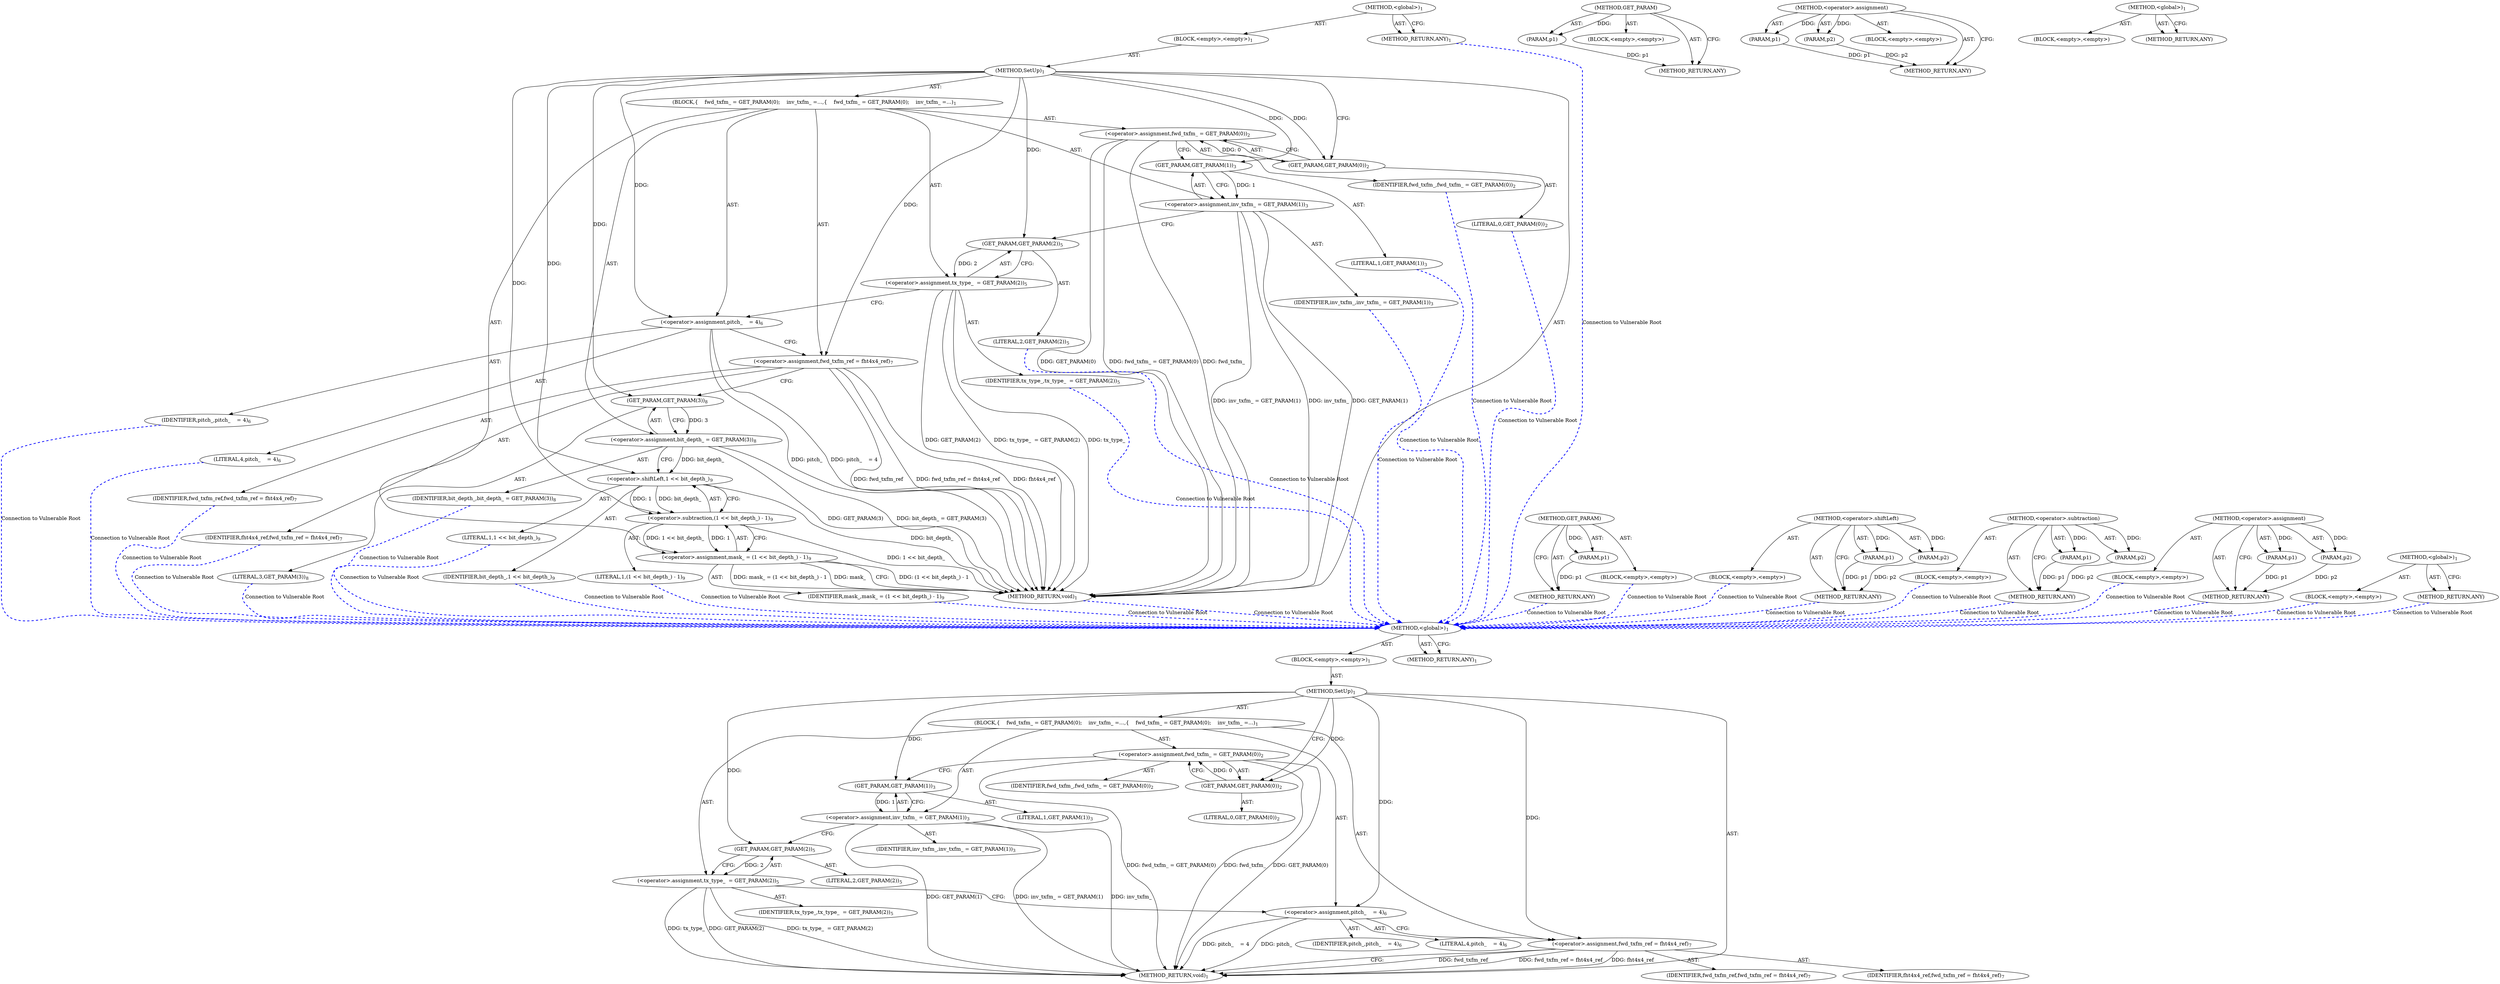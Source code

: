 digraph "&lt;global&gt;" {
vulnerable_6 [label=<(METHOD,&lt;global&gt;)<SUB>1</SUB>>];
vulnerable_7 [label=<(BLOCK,&lt;empty&gt;,&lt;empty&gt;)<SUB>1</SUB>>];
vulnerable_8 [label=<(METHOD,SetUp)<SUB>1</SUB>>];
vulnerable_9 [label=<(BLOCK,{
    fwd_txfm_ = GET_PARAM(0);
    inv_txfm_ =...,{
    fwd_txfm_ = GET_PARAM(0);
    inv_txfm_ =...)<SUB>1</SUB>>];
vulnerable_10 [label=<(&lt;operator&gt;.assignment,fwd_txfm_ = GET_PARAM(0))<SUB>2</SUB>>];
vulnerable_11 [label=<(IDENTIFIER,fwd_txfm_,fwd_txfm_ = GET_PARAM(0))<SUB>2</SUB>>];
vulnerable_12 [label=<(GET_PARAM,GET_PARAM(0))<SUB>2</SUB>>];
vulnerable_13 [label=<(LITERAL,0,GET_PARAM(0))<SUB>2</SUB>>];
vulnerable_14 [label=<(&lt;operator&gt;.assignment,inv_txfm_ = GET_PARAM(1))<SUB>3</SUB>>];
vulnerable_15 [label=<(IDENTIFIER,inv_txfm_,inv_txfm_ = GET_PARAM(1))<SUB>3</SUB>>];
vulnerable_16 [label=<(GET_PARAM,GET_PARAM(1))<SUB>3</SUB>>];
vulnerable_17 [label=<(LITERAL,1,GET_PARAM(1))<SUB>3</SUB>>];
vulnerable_18 [label=<(&lt;operator&gt;.assignment,tx_type_  = GET_PARAM(2))<SUB>5</SUB>>];
vulnerable_19 [label=<(IDENTIFIER,tx_type_,tx_type_  = GET_PARAM(2))<SUB>5</SUB>>];
vulnerable_20 [label=<(GET_PARAM,GET_PARAM(2))<SUB>5</SUB>>];
vulnerable_21 [label=<(LITERAL,2,GET_PARAM(2))<SUB>5</SUB>>];
vulnerable_22 [label=<(&lt;operator&gt;.assignment,pitch_    = 4)<SUB>6</SUB>>];
vulnerable_23 [label=<(IDENTIFIER,pitch_,pitch_    = 4)<SUB>6</SUB>>];
vulnerable_24 [label=<(LITERAL,4,pitch_    = 4)<SUB>6</SUB>>];
vulnerable_25 [label=<(&lt;operator&gt;.assignment,fwd_txfm_ref = fht4x4_ref)<SUB>7</SUB>>];
vulnerable_26 [label=<(IDENTIFIER,fwd_txfm_ref,fwd_txfm_ref = fht4x4_ref)<SUB>7</SUB>>];
vulnerable_27 [label=<(IDENTIFIER,fht4x4_ref,fwd_txfm_ref = fht4x4_ref)<SUB>7</SUB>>];
vulnerable_28 [label=<(METHOD_RETURN,void)<SUB>1</SUB>>];
vulnerable_30 [label=<(METHOD_RETURN,ANY)<SUB>1</SUB>>];
vulnerable_50 [label=<(METHOD,GET_PARAM)>];
vulnerable_51 [label=<(PARAM,p1)>];
vulnerable_52 [label=<(BLOCK,&lt;empty&gt;,&lt;empty&gt;)>];
vulnerable_53 [label=<(METHOD_RETURN,ANY)>];
vulnerable_45 [label=<(METHOD,&lt;operator&gt;.assignment)>];
vulnerable_46 [label=<(PARAM,p1)>];
vulnerable_47 [label=<(PARAM,p2)>];
vulnerable_48 [label=<(BLOCK,&lt;empty&gt;,&lt;empty&gt;)>];
vulnerable_49 [label=<(METHOD_RETURN,ANY)>];
vulnerable_39 [label=<(METHOD,&lt;global&gt;)<SUB>1</SUB>>];
vulnerable_40 [label=<(BLOCK,&lt;empty&gt;,&lt;empty&gt;)>];
vulnerable_41 [label=<(METHOD_RETURN,ANY)>];
fixed_6 [label=<(METHOD,&lt;global&gt;)<SUB>1</SUB>>];
fixed_7 [label=<(BLOCK,&lt;empty&gt;,&lt;empty&gt;)<SUB>1</SUB>>];
fixed_8 [label=<(METHOD,SetUp)<SUB>1</SUB>>];
fixed_9 [label=<(BLOCK,{
    fwd_txfm_ = GET_PARAM(0);
    inv_txfm_ =...,{
    fwd_txfm_ = GET_PARAM(0);
    inv_txfm_ =...)<SUB>1</SUB>>];
fixed_10 [label=<(&lt;operator&gt;.assignment,fwd_txfm_ = GET_PARAM(0))<SUB>2</SUB>>];
fixed_11 [label=<(IDENTIFIER,fwd_txfm_,fwd_txfm_ = GET_PARAM(0))<SUB>2</SUB>>];
fixed_12 [label=<(GET_PARAM,GET_PARAM(0))<SUB>2</SUB>>];
fixed_13 [label=<(LITERAL,0,GET_PARAM(0))<SUB>2</SUB>>];
fixed_14 [label=<(&lt;operator&gt;.assignment,inv_txfm_ = GET_PARAM(1))<SUB>3</SUB>>];
fixed_15 [label=<(IDENTIFIER,inv_txfm_,inv_txfm_ = GET_PARAM(1))<SUB>3</SUB>>];
fixed_16 [label=<(GET_PARAM,GET_PARAM(1))<SUB>3</SUB>>];
fixed_17 [label=<(LITERAL,1,GET_PARAM(1))<SUB>3</SUB>>];
fixed_18 [label=<(&lt;operator&gt;.assignment,tx_type_  = GET_PARAM(2))<SUB>5</SUB>>];
fixed_19 [label=<(IDENTIFIER,tx_type_,tx_type_  = GET_PARAM(2))<SUB>5</SUB>>];
fixed_20 [label=<(GET_PARAM,GET_PARAM(2))<SUB>5</SUB>>];
fixed_21 [label=<(LITERAL,2,GET_PARAM(2))<SUB>5</SUB>>];
fixed_22 [label=<(&lt;operator&gt;.assignment,pitch_    = 4)<SUB>6</SUB>>];
fixed_23 [label=<(IDENTIFIER,pitch_,pitch_    = 4)<SUB>6</SUB>>];
fixed_24 [label=<(LITERAL,4,pitch_    = 4)<SUB>6</SUB>>];
fixed_25 [label=<(&lt;operator&gt;.assignment,fwd_txfm_ref = fht4x4_ref)<SUB>7</SUB>>];
fixed_26 [label=<(IDENTIFIER,fwd_txfm_ref,fwd_txfm_ref = fht4x4_ref)<SUB>7</SUB>>];
fixed_27 [label=<(IDENTIFIER,fht4x4_ref,fwd_txfm_ref = fht4x4_ref)<SUB>7</SUB>>];
fixed_28 [label=<(&lt;operator&gt;.assignment,bit_depth_ = GET_PARAM(3))<SUB>8</SUB>>];
fixed_29 [label=<(IDENTIFIER,bit_depth_,bit_depth_ = GET_PARAM(3))<SUB>8</SUB>>];
fixed_30 [label=<(GET_PARAM,GET_PARAM(3))<SUB>8</SUB>>];
fixed_31 [label=<(LITERAL,3,GET_PARAM(3))<SUB>8</SUB>>];
fixed_32 [label=<(&lt;operator&gt;.assignment,mask_ = (1 &lt;&lt; bit_depth_) - 1)<SUB>9</SUB>>];
fixed_33 [label=<(IDENTIFIER,mask_,mask_ = (1 &lt;&lt; bit_depth_) - 1)<SUB>9</SUB>>];
fixed_34 [label=<(&lt;operator&gt;.subtraction,(1 &lt;&lt; bit_depth_) - 1)<SUB>9</SUB>>];
fixed_35 [label=<(&lt;operator&gt;.shiftLeft,1 &lt;&lt; bit_depth_)<SUB>9</SUB>>];
fixed_36 [label=<(LITERAL,1,1 &lt;&lt; bit_depth_)<SUB>9</SUB>>];
fixed_37 [label=<(IDENTIFIER,bit_depth_,1 &lt;&lt; bit_depth_)<SUB>9</SUB>>];
fixed_38 [label=<(LITERAL,1,(1 &lt;&lt; bit_depth_) - 1)<SUB>9</SUB>>];
fixed_39 [label=<(METHOD_RETURN,void)<SUB>1</SUB>>];
fixed_41 [label=<(METHOD_RETURN,ANY)<SUB>1</SUB>>];
fixed_61 [label=<(METHOD,GET_PARAM)>];
fixed_62 [label=<(PARAM,p1)>];
fixed_63 [label=<(BLOCK,&lt;empty&gt;,&lt;empty&gt;)>];
fixed_64 [label=<(METHOD_RETURN,ANY)>];
fixed_70 [label=<(METHOD,&lt;operator&gt;.shiftLeft)>];
fixed_71 [label=<(PARAM,p1)>];
fixed_72 [label=<(PARAM,p2)>];
fixed_73 [label=<(BLOCK,&lt;empty&gt;,&lt;empty&gt;)>];
fixed_74 [label=<(METHOD_RETURN,ANY)>];
fixed_65 [label=<(METHOD,&lt;operator&gt;.subtraction)>];
fixed_66 [label=<(PARAM,p1)>];
fixed_67 [label=<(PARAM,p2)>];
fixed_68 [label=<(BLOCK,&lt;empty&gt;,&lt;empty&gt;)>];
fixed_69 [label=<(METHOD_RETURN,ANY)>];
fixed_56 [label=<(METHOD,&lt;operator&gt;.assignment)>];
fixed_57 [label=<(PARAM,p1)>];
fixed_58 [label=<(PARAM,p2)>];
fixed_59 [label=<(BLOCK,&lt;empty&gt;,&lt;empty&gt;)>];
fixed_60 [label=<(METHOD_RETURN,ANY)>];
fixed_50 [label=<(METHOD,&lt;global&gt;)<SUB>1</SUB>>];
fixed_51 [label=<(BLOCK,&lt;empty&gt;,&lt;empty&gt;)>];
fixed_52 [label=<(METHOD_RETURN,ANY)>];
vulnerable_6 -> vulnerable_7  [key=0, label="AST: "];
vulnerable_6 -> vulnerable_30  [key=0, label="AST: "];
vulnerable_6 -> vulnerable_30  [key=1, label="CFG: "];
vulnerable_7 -> vulnerable_8  [key=0, label="AST: "];
vulnerable_8 -> vulnerable_9  [key=0, label="AST: "];
vulnerable_8 -> vulnerable_28  [key=0, label="AST: "];
vulnerable_8 -> vulnerable_12  [key=0, label="CFG: "];
vulnerable_8 -> vulnerable_12  [key=1, label="DDG: "];
vulnerable_8 -> vulnerable_22  [key=0, label="DDG: "];
vulnerable_8 -> vulnerable_25  [key=0, label="DDG: "];
vulnerable_8 -> vulnerable_16  [key=0, label="DDG: "];
vulnerable_8 -> vulnerable_20  [key=0, label="DDG: "];
vulnerable_9 -> vulnerable_10  [key=0, label="AST: "];
vulnerable_9 -> vulnerable_14  [key=0, label="AST: "];
vulnerable_9 -> vulnerable_18  [key=0, label="AST: "];
vulnerable_9 -> vulnerable_22  [key=0, label="AST: "];
vulnerable_9 -> vulnerable_25  [key=0, label="AST: "];
vulnerable_10 -> vulnerable_11  [key=0, label="AST: "];
vulnerable_10 -> vulnerable_12  [key=0, label="AST: "];
vulnerable_10 -> vulnerable_16  [key=0, label="CFG: "];
vulnerable_10 -> vulnerable_28  [key=0, label="DDG: GET_PARAM(0)"];
vulnerable_10 -> vulnerable_28  [key=1, label="DDG: fwd_txfm_ = GET_PARAM(0)"];
vulnerable_10 -> vulnerable_28  [key=2, label="DDG: fwd_txfm_"];
vulnerable_12 -> vulnerable_13  [key=0, label="AST: "];
vulnerable_12 -> vulnerable_10  [key=0, label="CFG: "];
vulnerable_12 -> vulnerable_10  [key=1, label="DDG: 0"];
vulnerable_14 -> vulnerable_15  [key=0, label="AST: "];
vulnerable_14 -> vulnerable_16  [key=0, label="AST: "];
vulnerable_14 -> vulnerable_20  [key=0, label="CFG: "];
vulnerable_14 -> vulnerable_28  [key=0, label="DDG: GET_PARAM(1)"];
vulnerable_14 -> vulnerable_28  [key=1, label="DDG: inv_txfm_ = GET_PARAM(1)"];
vulnerable_14 -> vulnerable_28  [key=2, label="DDG: inv_txfm_"];
vulnerable_16 -> vulnerable_17  [key=0, label="AST: "];
vulnerable_16 -> vulnerable_14  [key=0, label="CFG: "];
vulnerable_16 -> vulnerable_14  [key=1, label="DDG: 1"];
vulnerable_18 -> vulnerable_19  [key=0, label="AST: "];
vulnerable_18 -> vulnerable_20  [key=0, label="AST: "];
vulnerable_18 -> vulnerable_22  [key=0, label="CFG: "];
vulnerable_18 -> vulnerable_28  [key=0, label="DDG: GET_PARAM(2)"];
vulnerable_18 -> vulnerable_28  [key=1, label="DDG: tx_type_  = GET_PARAM(2)"];
vulnerable_18 -> vulnerable_28  [key=2, label="DDG: tx_type_"];
vulnerable_20 -> vulnerable_21  [key=0, label="AST: "];
vulnerable_20 -> vulnerable_18  [key=0, label="CFG: "];
vulnerable_20 -> vulnerable_18  [key=1, label="DDG: 2"];
vulnerable_22 -> vulnerable_23  [key=0, label="AST: "];
vulnerable_22 -> vulnerable_24  [key=0, label="AST: "];
vulnerable_22 -> vulnerable_25  [key=0, label="CFG: "];
vulnerable_22 -> vulnerable_28  [key=0, label="DDG: pitch_    = 4"];
vulnerable_22 -> vulnerable_28  [key=1, label="DDG: pitch_"];
vulnerable_25 -> vulnerable_26  [key=0, label="AST: "];
vulnerable_25 -> vulnerable_27  [key=0, label="AST: "];
vulnerable_25 -> vulnerable_28  [key=0, label="CFG: "];
vulnerable_25 -> vulnerable_28  [key=1, label="DDG: fwd_txfm_ref"];
vulnerable_25 -> vulnerable_28  [key=2, label="DDG: fwd_txfm_ref = fht4x4_ref"];
vulnerable_25 -> vulnerable_28  [key=3, label="DDG: fht4x4_ref"];
vulnerable_50 -> vulnerable_51  [key=0, label="AST: "];
vulnerable_50 -> vulnerable_51  [key=1, label="DDG: "];
vulnerable_50 -> vulnerable_52  [key=0, label="AST: "];
vulnerable_50 -> vulnerable_53  [key=0, label="AST: "];
vulnerable_50 -> vulnerable_53  [key=1, label="CFG: "];
vulnerable_51 -> vulnerable_53  [key=0, label="DDG: p1"];
vulnerable_45 -> vulnerable_46  [key=0, label="AST: "];
vulnerable_45 -> vulnerable_46  [key=1, label="DDG: "];
vulnerable_45 -> vulnerable_48  [key=0, label="AST: "];
vulnerable_45 -> vulnerable_47  [key=0, label="AST: "];
vulnerable_45 -> vulnerable_47  [key=1, label="DDG: "];
vulnerable_45 -> vulnerable_49  [key=0, label="AST: "];
vulnerable_45 -> vulnerable_49  [key=1, label="CFG: "];
vulnerable_46 -> vulnerable_49  [key=0, label="DDG: p1"];
vulnerable_47 -> vulnerable_49  [key=0, label="DDG: p2"];
vulnerable_39 -> vulnerable_40  [key=0, label="AST: "];
vulnerable_39 -> vulnerable_41  [key=0, label="AST: "];
vulnerable_39 -> vulnerable_41  [key=1, label="CFG: "];
fixed_6 -> fixed_7  [key=0, label="AST: "];
fixed_6 -> fixed_41  [key=0, label="AST: "];
fixed_6 -> fixed_41  [key=1, label="CFG: "];
fixed_7 -> fixed_8  [key=0, label="AST: "];
fixed_8 -> fixed_9  [key=0, label="AST: "];
fixed_8 -> fixed_39  [key=0, label="AST: "];
fixed_8 -> fixed_12  [key=0, label="CFG: "];
fixed_8 -> fixed_12  [key=1, label="DDG: "];
fixed_8 -> fixed_22  [key=0, label="DDG: "];
fixed_8 -> fixed_25  [key=0, label="DDG: "];
fixed_8 -> fixed_16  [key=0, label="DDG: "];
fixed_8 -> fixed_20  [key=0, label="DDG: "];
fixed_8 -> fixed_30  [key=0, label="DDG: "];
fixed_8 -> fixed_34  [key=0, label="DDG: "];
fixed_8 -> fixed_35  [key=0, label="DDG: "];
fixed_9 -> fixed_10  [key=0, label="AST: "];
fixed_9 -> fixed_14  [key=0, label="AST: "];
fixed_9 -> fixed_18  [key=0, label="AST: "];
fixed_9 -> fixed_22  [key=0, label="AST: "];
fixed_9 -> fixed_25  [key=0, label="AST: "];
fixed_9 -> fixed_28  [key=0, label="AST: "];
fixed_9 -> fixed_32  [key=0, label="AST: "];
fixed_10 -> fixed_11  [key=0, label="AST: "];
fixed_10 -> fixed_12  [key=0, label="AST: "];
fixed_10 -> fixed_16  [key=0, label="CFG: "];
fixed_10 -> fixed_39  [key=0, label="DDG: GET_PARAM(0)"];
fixed_10 -> fixed_39  [key=1, label="DDG: fwd_txfm_ = GET_PARAM(0)"];
fixed_10 -> fixed_39  [key=2, label="DDG: fwd_txfm_"];
fixed_11 -> vulnerable_6  [color=blue, key=0, label="Connection to Vulnerable Root", penwidth="2.0", style=dashed];
fixed_12 -> fixed_13  [key=0, label="AST: "];
fixed_12 -> fixed_10  [key=0, label="CFG: "];
fixed_12 -> fixed_10  [key=1, label="DDG: 0"];
fixed_13 -> vulnerable_6  [color=blue, key=0, label="Connection to Vulnerable Root", penwidth="2.0", style=dashed];
fixed_14 -> fixed_15  [key=0, label="AST: "];
fixed_14 -> fixed_16  [key=0, label="AST: "];
fixed_14 -> fixed_20  [key=0, label="CFG: "];
fixed_14 -> fixed_39  [key=0, label="DDG: GET_PARAM(1)"];
fixed_14 -> fixed_39  [key=1, label="DDG: inv_txfm_ = GET_PARAM(1)"];
fixed_14 -> fixed_39  [key=2, label="DDG: inv_txfm_"];
fixed_15 -> vulnerable_6  [color=blue, key=0, label="Connection to Vulnerable Root", penwidth="2.0", style=dashed];
fixed_16 -> fixed_17  [key=0, label="AST: "];
fixed_16 -> fixed_14  [key=0, label="CFG: "];
fixed_16 -> fixed_14  [key=1, label="DDG: 1"];
fixed_17 -> vulnerable_6  [color=blue, key=0, label="Connection to Vulnerable Root", penwidth="2.0", style=dashed];
fixed_18 -> fixed_19  [key=0, label="AST: "];
fixed_18 -> fixed_20  [key=0, label="AST: "];
fixed_18 -> fixed_22  [key=0, label="CFG: "];
fixed_18 -> fixed_39  [key=0, label="DDG: GET_PARAM(2)"];
fixed_18 -> fixed_39  [key=1, label="DDG: tx_type_  = GET_PARAM(2)"];
fixed_18 -> fixed_39  [key=2, label="DDG: tx_type_"];
fixed_19 -> vulnerable_6  [color=blue, key=0, label="Connection to Vulnerable Root", penwidth="2.0", style=dashed];
fixed_20 -> fixed_21  [key=0, label="AST: "];
fixed_20 -> fixed_18  [key=0, label="CFG: "];
fixed_20 -> fixed_18  [key=1, label="DDG: 2"];
fixed_21 -> vulnerable_6  [color=blue, key=0, label="Connection to Vulnerable Root", penwidth="2.0", style=dashed];
fixed_22 -> fixed_23  [key=0, label="AST: "];
fixed_22 -> fixed_24  [key=0, label="AST: "];
fixed_22 -> fixed_25  [key=0, label="CFG: "];
fixed_22 -> fixed_39  [key=0, label="DDG: pitch_    = 4"];
fixed_22 -> fixed_39  [key=1, label="DDG: pitch_"];
fixed_23 -> vulnerable_6  [color=blue, key=0, label="Connection to Vulnerable Root", penwidth="2.0", style=dashed];
fixed_24 -> vulnerable_6  [color=blue, key=0, label="Connection to Vulnerable Root", penwidth="2.0", style=dashed];
fixed_25 -> fixed_26  [key=0, label="AST: "];
fixed_25 -> fixed_27  [key=0, label="AST: "];
fixed_25 -> fixed_30  [key=0, label="CFG: "];
fixed_25 -> fixed_39  [key=0, label="DDG: fwd_txfm_ref"];
fixed_25 -> fixed_39  [key=1, label="DDG: fwd_txfm_ref = fht4x4_ref"];
fixed_25 -> fixed_39  [key=2, label="DDG: fht4x4_ref"];
fixed_26 -> vulnerable_6  [color=blue, key=0, label="Connection to Vulnerable Root", penwidth="2.0", style=dashed];
fixed_27 -> vulnerable_6  [color=blue, key=0, label="Connection to Vulnerable Root", penwidth="2.0", style=dashed];
fixed_28 -> fixed_29  [key=0, label="AST: "];
fixed_28 -> fixed_30  [key=0, label="AST: "];
fixed_28 -> fixed_35  [key=0, label="CFG: "];
fixed_28 -> fixed_35  [key=1, label="DDG: bit_depth_"];
fixed_28 -> fixed_39  [key=0, label="DDG: GET_PARAM(3)"];
fixed_28 -> fixed_39  [key=1, label="DDG: bit_depth_ = GET_PARAM(3)"];
fixed_29 -> vulnerable_6  [color=blue, key=0, label="Connection to Vulnerable Root", penwidth="2.0", style=dashed];
fixed_30 -> fixed_31  [key=0, label="AST: "];
fixed_30 -> fixed_28  [key=0, label="CFG: "];
fixed_30 -> fixed_28  [key=1, label="DDG: 3"];
fixed_31 -> vulnerable_6  [color=blue, key=0, label="Connection to Vulnerable Root", penwidth="2.0", style=dashed];
fixed_32 -> fixed_33  [key=0, label="AST: "];
fixed_32 -> fixed_34  [key=0, label="AST: "];
fixed_32 -> fixed_39  [key=0, label="CFG: "];
fixed_32 -> fixed_39  [key=1, label="DDG: (1 &lt;&lt; bit_depth_) - 1"];
fixed_32 -> fixed_39  [key=2, label="DDG: mask_ = (1 &lt;&lt; bit_depth_) - 1"];
fixed_32 -> fixed_39  [key=3, label="DDG: mask_"];
fixed_33 -> vulnerable_6  [color=blue, key=0, label="Connection to Vulnerable Root", penwidth="2.0", style=dashed];
fixed_34 -> fixed_35  [key=0, label="AST: "];
fixed_34 -> fixed_38  [key=0, label="AST: "];
fixed_34 -> fixed_32  [key=0, label="CFG: "];
fixed_34 -> fixed_32  [key=1, label="DDG: 1 &lt;&lt; bit_depth_"];
fixed_34 -> fixed_32  [key=2, label="DDG: 1"];
fixed_34 -> fixed_39  [key=0, label="DDG: 1 &lt;&lt; bit_depth_"];
fixed_35 -> fixed_36  [key=0, label="AST: "];
fixed_35 -> fixed_37  [key=0, label="AST: "];
fixed_35 -> fixed_34  [key=0, label="CFG: "];
fixed_35 -> fixed_34  [key=1, label="DDG: 1"];
fixed_35 -> fixed_34  [key=2, label="DDG: bit_depth_"];
fixed_35 -> fixed_39  [key=0, label="DDG: bit_depth_"];
fixed_36 -> vulnerable_6  [color=blue, key=0, label="Connection to Vulnerable Root", penwidth="2.0", style=dashed];
fixed_37 -> vulnerable_6  [color=blue, key=0, label="Connection to Vulnerable Root", penwidth="2.0", style=dashed];
fixed_38 -> vulnerable_6  [color=blue, key=0, label="Connection to Vulnerable Root", penwidth="2.0", style=dashed];
fixed_39 -> vulnerable_6  [color=blue, key=0, label="Connection to Vulnerable Root", penwidth="2.0", style=dashed];
fixed_41 -> vulnerable_6  [color=blue, key=0, label="Connection to Vulnerable Root", penwidth="2.0", style=dashed];
fixed_61 -> fixed_62  [key=0, label="AST: "];
fixed_61 -> fixed_62  [key=1, label="DDG: "];
fixed_61 -> fixed_63  [key=0, label="AST: "];
fixed_61 -> fixed_64  [key=0, label="AST: "];
fixed_61 -> fixed_64  [key=1, label="CFG: "];
fixed_62 -> fixed_64  [key=0, label="DDG: p1"];
fixed_63 -> vulnerable_6  [color=blue, key=0, label="Connection to Vulnerable Root", penwidth="2.0", style=dashed];
fixed_64 -> vulnerable_6  [color=blue, key=0, label="Connection to Vulnerable Root", penwidth="2.0", style=dashed];
fixed_70 -> fixed_71  [key=0, label="AST: "];
fixed_70 -> fixed_71  [key=1, label="DDG: "];
fixed_70 -> fixed_73  [key=0, label="AST: "];
fixed_70 -> fixed_72  [key=0, label="AST: "];
fixed_70 -> fixed_72  [key=1, label="DDG: "];
fixed_70 -> fixed_74  [key=0, label="AST: "];
fixed_70 -> fixed_74  [key=1, label="CFG: "];
fixed_71 -> fixed_74  [key=0, label="DDG: p1"];
fixed_72 -> fixed_74  [key=0, label="DDG: p2"];
fixed_73 -> vulnerable_6  [color=blue, key=0, label="Connection to Vulnerable Root", penwidth="2.0", style=dashed];
fixed_74 -> vulnerable_6  [color=blue, key=0, label="Connection to Vulnerable Root", penwidth="2.0", style=dashed];
fixed_65 -> fixed_66  [key=0, label="AST: "];
fixed_65 -> fixed_66  [key=1, label="DDG: "];
fixed_65 -> fixed_68  [key=0, label="AST: "];
fixed_65 -> fixed_67  [key=0, label="AST: "];
fixed_65 -> fixed_67  [key=1, label="DDG: "];
fixed_65 -> fixed_69  [key=0, label="AST: "];
fixed_65 -> fixed_69  [key=1, label="CFG: "];
fixed_66 -> fixed_69  [key=0, label="DDG: p1"];
fixed_67 -> fixed_69  [key=0, label="DDG: p2"];
fixed_68 -> vulnerable_6  [color=blue, key=0, label="Connection to Vulnerable Root", penwidth="2.0", style=dashed];
fixed_69 -> vulnerable_6  [color=blue, key=0, label="Connection to Vulnerable Root", penwidth="2.0", style=dashed];
fixed_56 -> fixed_57  [key=0, label="AST: "];
fixed_56 -> fixed_57  [key=1, label="DDG: "];
fixed_56 -> fixed_59  [key=0, label="AST: "];
fixed_56 -> fixed_58  [key=0, label="AST: "];
fixed_56 -> fixed_58  [key=1, label="DDG: "];
fixed_56 -> fixed_60  [key=0, label="AST: "];
fixed_56 -> fixed_60  [key=1, label="CFG: "];
fixed_57 -> fixed_60  [key=0, label="DDG: p1"];
fixed_58 -> fixed_60  [key=0, label="DDG: p2"];
fixed_59 -> vulnerable_6  [color=blue, key=0, label="Connection to Vulnerable Root", penwidth="2.0", style=dashed];
fixed_60 -> vulnerable_6  [color=blue, key=0, label="Connection to Vulnerable Root", penwidth="2.0", style=dashed];
fixed_50 -> fixed_51  [key=0, label="AST: "];
fixed_50 -> fixed_52  [key=0, label="AST: "];
fixed_50 -> fixed_52  [key=1, label="CFG: "];
fixed_51 -> vulnerable_6  [color=blue, key=0, label="Connection to Vulnerable Root", penwidth="2.0", style=dashed];
fixed_52 -> vulnerable_6  [color=blue, key=0, label="Connection to Vulnerable Root", penwidth="2.0", style=dashed];
}
